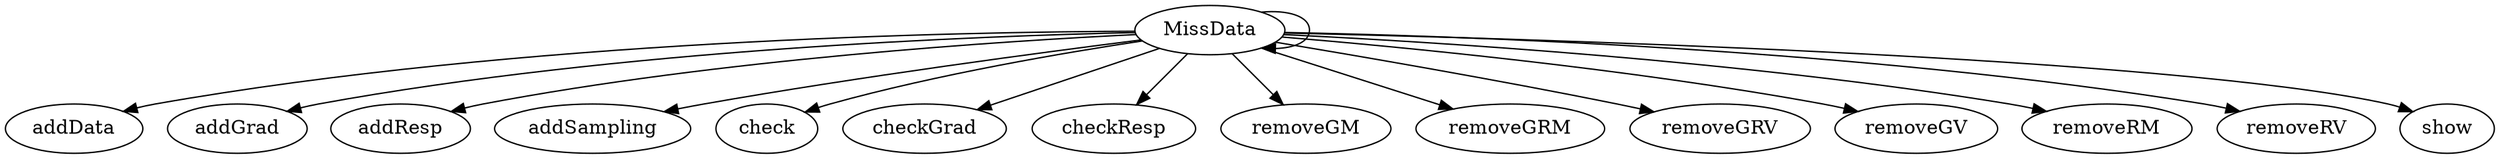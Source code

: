 /* Created by mdot for Matlab */
digraph m2html {
  MissData -> MissData;
  MissData -> addData;
  MissData -> addGrad;
  MissData -> addResp;
  MissData -> addSampling;
  MissData -> check;
  MissData -> checkGrad;
  MissData -> checkResp;
  MissData -> removeGM;
  MissData -> removeGRM;
  MissData -> removeGRV;
  MissData -> removeGV;
  MissData -> removeRM;
  MissData -> removeRV;
  MissData -> show;

  MissData [URL="MissData.html"];
  addData [URL="addData.html"];
  addGrad [URL="addGrad.html"];
  addResp [URL="addResp.html"];
  addSampling [URL="addSampling.html"];
  check [URL="check.html"];
  checkGrad [URL="checkGrad.html"];
  checkResp [URL="checkResp.html"];
  removeGM [URL="removeGM.html"];
  removeGRM [URL="removeGRM.html"];
  removeGRV [URL="removeGRV.html"];
  removeGV [URL="removeGV.html"];
  removeRM [URL="removeRM.html"];
  removeRV [URL="removeRV.html"];
  show [URL="show.html"];
}